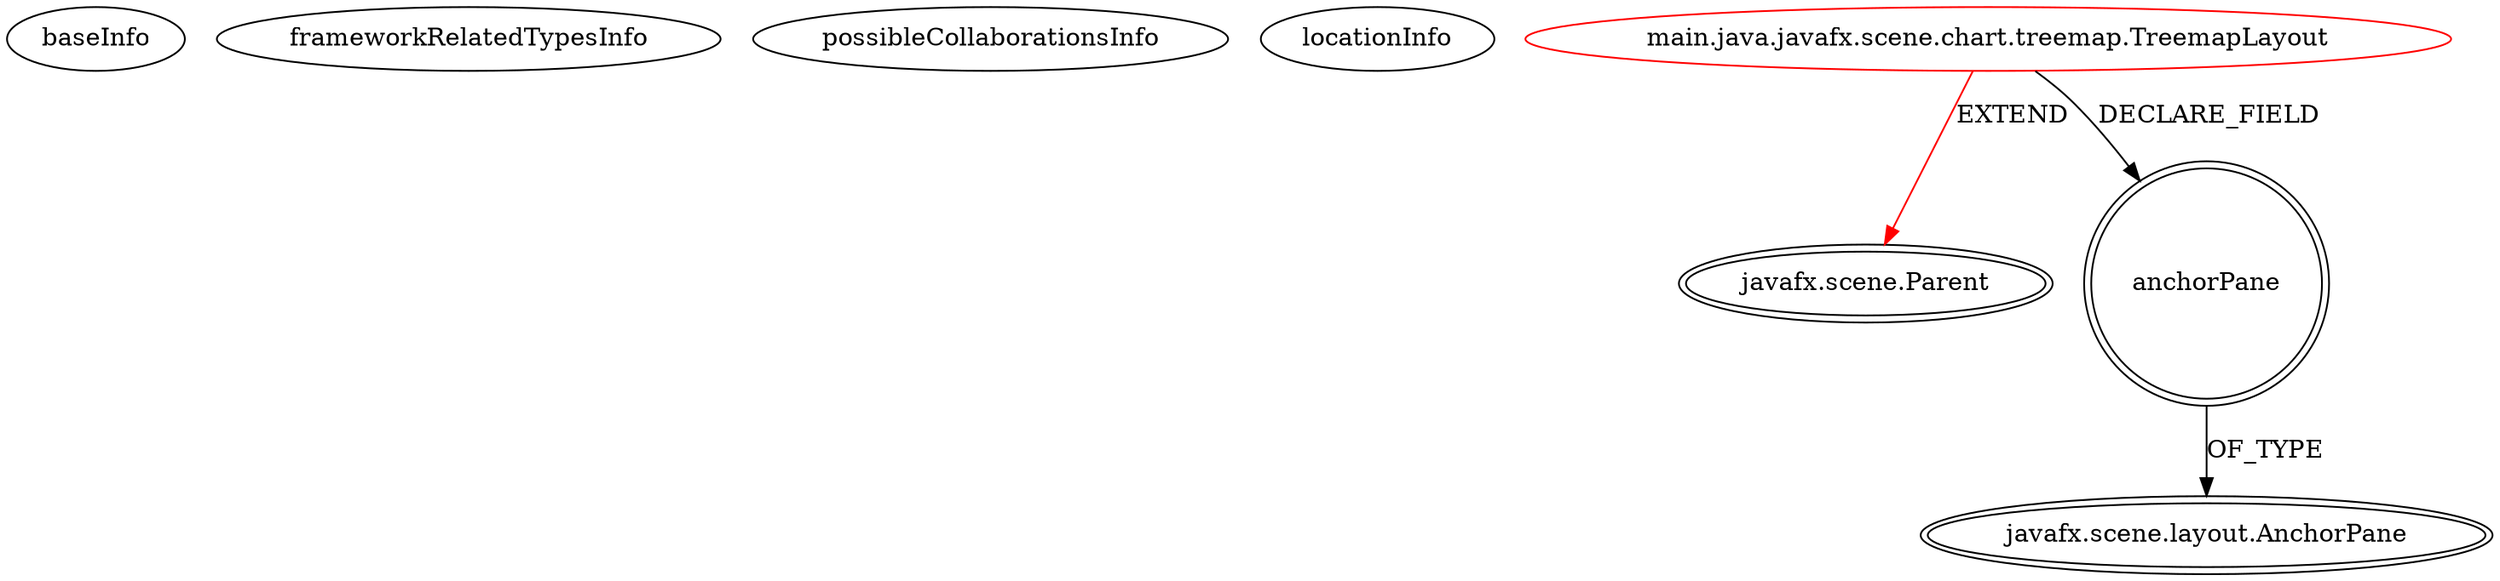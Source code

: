 digraph {
baseInfo[graphId=4487,category="extension_graph",isAnonymous=false,possibleRelation=false]
frameworkRelatedTypesInfo[0="javafx.scene.Parent"]
possibleCollaborationsInfo[]
locationInfo[projectName="tasubo-javafx-chart-treemap",filePath="/tasubo-javafx-chart-treemap/javafx-chart-treemap-master/src/main/java/javafx/scene/chart/treemap/TreemapLayout.java",contextSignature="TreemapLayout",graphId="4487"]
0[label="main.java.javafx.scene.chart.treemap.TreemapLayout",vertexType="ROOT_CLIENT_CLASS_DECLARATION",isFrameworkType=false,color=red]
1[label="javafx.scene.Parent",vertexType="FRAMEWORK_CLASS_TYPE",isFrameworkType=true,peripheries=2]
2[label="anchorPane",vertexType="FIELD_DECLARATION",isFrameworkType=true,peripheries=2,shape=circle]
3[label="javafx.scene.layout.AnchorPane",vertexType="FRAMEWORK_CLASS_TYPE",isFrameworkType=true,peripheries=2]
0->1[label="EXTEND",color=red]
0->2[label="DECLARE_FIELD"]
2->3[label="OF_TYPE"]
}
